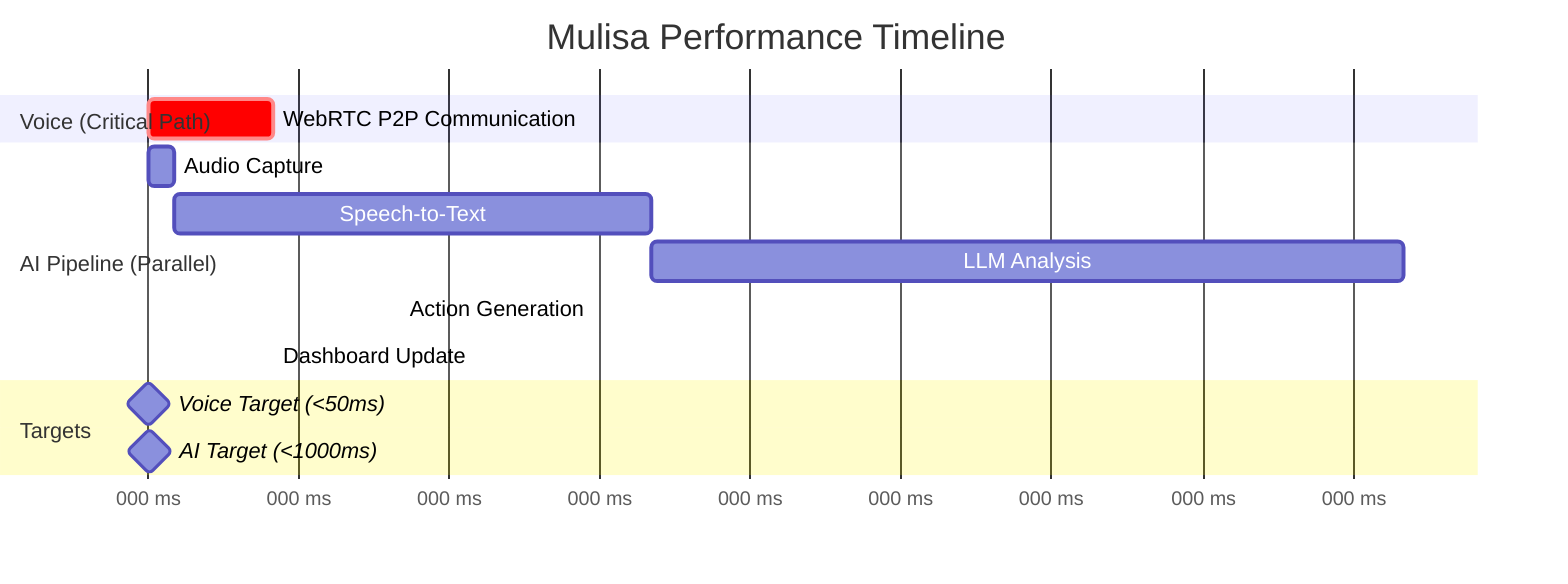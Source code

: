 gantt
    title Mulisa Performance Timeline
    dateFormat X
    axisFormat %L ms
    
    section Voice (Critical Path)
    WebRTC P2P Communication    :crit, voice, 0, 50
    
    section AI Pipeline (Parallel)
    Audio Capture               :ai1, 0, 10
    Speech-to-Text              :ai2, after ai1, 200
    LLM Analysis                :ai3, after ai2, 500  
    Action Generation           :ai4, after ai3, 100
    Dashboard Update            :ai5, after ai4, 50
    
    section Targets
    Voice Target (<50ms)        :milestone, target1, 50, 0
    AI Target (<1000ms)         :milestone, target2, 860, 0